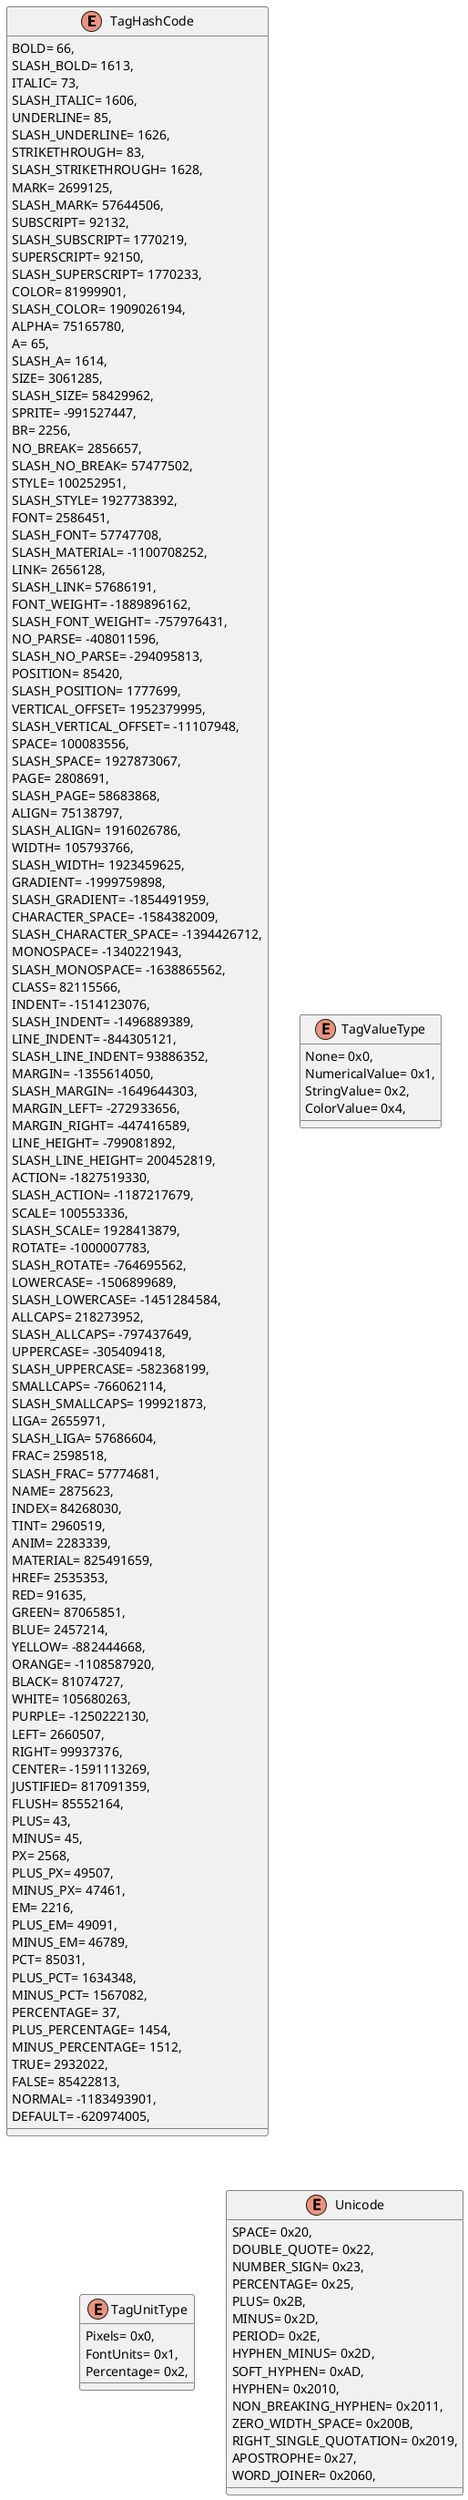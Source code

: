 @startuml
enum TagHashCode {
    BOLD= 66,
    SLASH_BOLD= 1613,
    ITALIC= 73,
    SLASH_ITALIC= 1606,
    UNDERLINE= 85,
    SLASH_UNDERLINE= 1626,
    STRIKETHROUGH= 83,
    SLASH_STRIKETHROUGH= 1628,
    MARK= 2699125,
    SLASH_MARK= 57644506,
    SUBSCRIPT= 92132,
    SLASH_SUBSCRIPT= 1770219,
    SUPERSCRIPT= 92150,
    SLASH_SUPERSCRIPT= 1770233,
    COLOR= 81999901,
    SLASH_COLOR= 1909026194,
    ALPHA= 75165780,
    A= 65,
    SLASH_A= 1614,
    SIZE= 3061285,
    SLASH_SIZE= 58429962,
    SPRITE= -991527447,
    BR= 2256,
    NO_BREAK= 2856657,
    SLASH_NO_BREAK= 57477502,
    STYLE= 100252951,
    SLASH_STYLE= 1927738392,
    FONT= 2586451,
    SLASH_FONT= 57747708,
    SLASH_MATERIAL= -1100708252,
    LINK= 2656128,
    SLASH_LINK= 57686191,
    FONT_WEIGHT= -1889896162,
    SLASH_FONT_WEIGHT= -757976431,
    NO_PARSE= -408011596,
    SLASH_NO_PARSE= -294095813,
    POSITION= 85420,
    SLASH_POSITION= 1777699,
    VERTICAL_OFFSET= 1952379995,
    SLASH_VERTICAL_OFFSET= -11107948,
    SPACE= 100083556,
    SLASH_SPACE= 1927873067,
    PAGE= 2808691,
    SLASH_PAGE= 58683868,
    ALIGN= 75138797,
    SLASH_ALIGN= 1916026786,
    WIDTH= 105793766,
    SLASH_WIDTH= 1923459625,
    GRADIENT= -1999759898,
    SLASH_GRADIENT= -1854491959,
    CHARACTER_SPACE= -1584382009,
    SLASH_CHARACTER_SPACE= -1394426712,
    MONOSPACE= -1340221943,
    SLASH_MONOSPACE= -1638865562,
    CLASS= 82115566,
    INDENT= -1514123076,
    SLASH_INDENT= -1496889389,
    LINE_INDENT= -844305121,
    SLASH_LINE_INDENT= 93886352,
    MARGIN= -1355614050,
    SLASH_MARGIN= -1649644303,
    MARGIN_LEFT= -272933656,
    MARGIN_RIGHT= -447416589,
    LINE_HEIGHT= -799081892,
    SLASH_LINE_HEIGHT= 200452819,
    ACTION= -1827519330,
    SLASH_ACTION= -1187217679,
    SCALE= 100553336,
    SLASH_SCALE= 1928413879,
    ROTATE= -1000007783,
    SLASH_ROTATE= -764695562,
    LOWERCASE= -1506899689,
    SLASH_LOWERCASE= -1451284584,
    ALLCAPS= 218273952,
    SLASH_ALLCAPS= -797437649,
    UPPERCASE= -305409418,
    SLASH_UPPERCASE= -582368199,
    SMALLCAPS= -766062114,
    SLASH_SMALLCAPS= 199921873,
    LIGA= 2655971,
    SLASH_LIGA= 57686604,
    FRAC= 2598518,
    SLASH_FRAC= 57774681,
    NAME= 2875623,
    INDEX= 84268030,
    TINT= 2960519,
    ANIM= 2283339,
    MATERIAL= 825491659,
    HREF= 2535353,
    RED= 91635,
    GREEN= 87065851,
    BLUE= 2457214,
    YELLOW= -882444668,
    ORANGE= -1108587920,
    BLACK= 81074727,
    WHITE= 105680263,
    PURPLE= -1250222130,
    LEFT= 2660507,
    RIGHT= 99937376,
    CENTER= -1591113269,
    JUSTIFIED= 817091359,
    FLUSH= 85552164,
    PLUS= 43,
    MINUS= 45,
    PX= 2568,
    PLUS_PX= 49507,
    MINUS_PX= 47461,
    EM= 2216,
    PLUS_EM= 49091,
    MINUS_EM= 46789,
    PCT= 85031,
    PLUS_PCT= 1634348,
    MINUS_PCT= 1567082,
    PERCENTAGE= 37,
    PLUS_PERCENTAGE= 1454,
    MINUS_PERCENTAGE= 1512,
    TRUE= 2932022,
    FALSE= 85422813,
    NORMAL= -1183493901,
    DEFAULT= -620974005,
}
enum TagValueType {
    None= 0x0,
    NumericalValue= 0x1,
    StringValue= 0x2,
    ColorValue= 0x4,
}
enum TagUnitType {
    Pixels= 0x0,
    FontUnits= 0x1,
    Percentage= 0x2,
}
enum Unicode {
    SPACE= 0x20,
    DOUBLE_QUOTE= 0x22,
    NUMBER_SIGN= 0x23,
    PERCENTAGE= 0x25,
    PLUS= 0x2B,
    MINUS= 0x2D,
    PERIOD= 0x2E,
    HYPHEN_MINUS= 0x2D,
    SOFT_HYPHEN= 0xAD,
    HYPHEN= 0x2010,
    NON_BREAKING_HYPHEN= 0x2011,
    ZERO_WIDTH_SPACE= 0x200B,
    RIGHT_SINGLE_QUOTATION= 0x2019,
    APOSTROPHE= 0x27,
    WORD_JOINER= 0x2060,
}
@enduml
